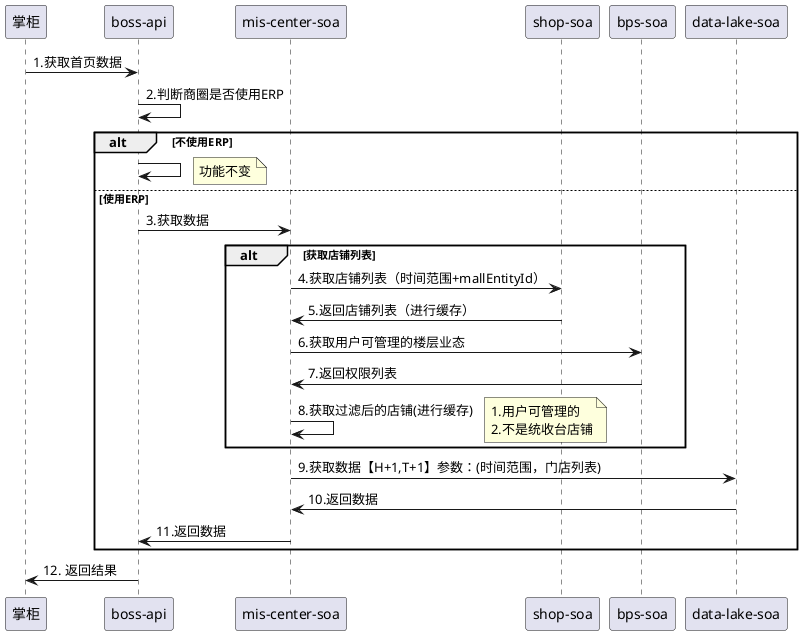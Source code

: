 @startuml
掌柜 -> api as "boss-api": 1.获取首页数据
api -> api : 2.判断商圈是否使用ERP
alt 不使用ERP
    api -> api:
    note right
      功能不变
    end note
else 使用ERP
    api -> mis as "mis-center-soa": 3.获取数据
    alt 获取店铺列表
         mis -> shop as "shop-soa" : 4.获取店铺列表（时间范围+mallEntityId）
         shop -> mis: 5.返回店铺列表（进行缓存）
         mis -> bps as "bps-soa": 6.获取用户可管理的楼层业态
         bps -> mis:7.返回权限列表
         mis -> mis: 8.获取过滤后的店铺(进行缓存)
         note right
            1.用户可管理的
            2.不是统收台店铺
         end note
    end
    mis -> data as "data-lake-soa": 9.获取数据【H+1,T+1】参数：(时间范围，门店列表)
    data -> mis: 10.返回数据
    mis -> api: 11.返回数据
end
api -> 掌柜 : 12. 返回结果
@enduml
